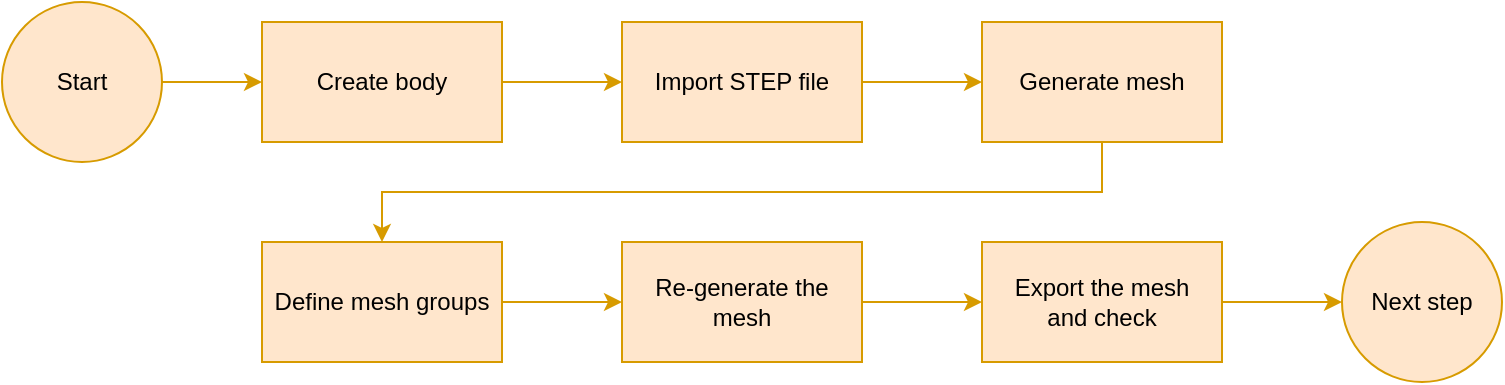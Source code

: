 <mxfile version="24.7.8">
  <diagram name="Page-1" id="8ygVgKS2C3aUO1lQIzyz">
    <mxGraphModel dx="2022" dy="1203" grid="1" gridSize="10" guides="1" tooltips="1" connect="1" arrows="1" fold="1" page="1" pageScale="1" pageWidth="850" pageHeight="1100" math="0" shadow="0">
      <root>
        <mxCell id="0" />
        <mxCell id="1" parent="0" />
        <mxCell id="9AXBvBu898958EGjWWhA-10" style="edgeStyle=orthogonalEdgeStyle;rounded=0;orthogonalLoop=1;jettySize=auto;html=1;exitX=1;exitY=0.5;exitDx=0;exitDy=0;entryX=0;entryY=0.5;entryDx=0;entryDy=0;fillColor=#ffe6cc;strokeColor=#d79b00;" edge="1" parent="1" source="9AXBvBu898958EGjWWhA-1" target="9AXBvBu898958EGjWWhA-2">
          <mxGeometry relative="1" as="geometry" />
        </mxCell>
        <mxCell id="9AXBvBu898958EGjWWhA-1" value="Start" style="ellipse;whiteSpace=wrap;html=1;aspect=fixed;fillColor=#ffe6cc;strokeColor=#d79b00;" vertex="1" parent="1">
          <mxGeometry x="30" y="480" width="80" height="80" as="geometry" />
        </mxCell>
        <mxCell id="9AXBvBu898958EGjWWhA-11" style="edgeStyle=orthogonalEdgeStyle;rounded=0;orthogonalLoop=1;jettySize=auto;html=1;exitX=1;exitY=0.5;exitDx=0;exitDy=0;entryX=0;entryY=0.5;entryDx=0;entryDy=0;fillColor=#ffe6cc;strokeColor=#d79b00;" edge="1" parent="1" source="9AXBvBu898958EGjWWhA-2" target="9AXBvBu898958EGjWWhA-3">
          <mxGeometry relative="1" as="geometry" />
        </mxCell>
        <mxCell id="9AXBvBu898958EGjWWhA-2" value="Create body" style="rounded=0;whiteSpace=wrap;html=1;fillColor=#ffe6cc;strokeColor=#d79b00;" vertex="1" parent="1">
          <mxGeometry x="160" y="490" width="120" height="60" as="geometry" />
        </mxCell>
        <mxCell id="9AXBvBu898958EGjWWhA-12" style="edgeStyle=orthogonalEdgeStyle;rounded=0;orthogonalLoop=1;jettySize=auto;html=1;exitX=1;exitY=0.5;exitDx=0;exitDy=0;entryX=0;entryY=0.5;entryDx=0;entryDy=0;fillColor=#ffe6cc;strokeColor=#d79b00;" edge="1" parent="1" source="9AXBvBu898958EGjWWhA-3" target="9AXBvBu898958EGjWWhA-4">
          <mxGeometry relative="1" as="geometry" />
        </mxCell>
        <mxCell id="9AXBvBu898958EGjWWhA-3" value="Import STEP file" style="rounded=0;whiteSpace=wrap;html=1;fillColor=#ffe6cc;strokeColor=#d79b00;" vertex="1" parent="1">
          <mxGeometry x="340" y="490" width="120" height="60" as="geometry" />
        </mxCell>
        <mxCell id="9AXBvBu898958EGjWWhA-13" style="edgeStyle=orthogonalEdgeStyle;rounded=0;orthogonalLoop=1;jettySize=auto;html=1;exitX=0.5;exitY=1;exitDx=0;exitDy=0;entryX=0.5;entryY=0;entryDx=0;entryDy=0;fillColor=#ffe6cc;strokeColor=#d79b00;" edge="1" parent="1" source="9AXBvBu898958EGjWWhA-4" target="9AXBvBu898958EGjWWhA-5">
          <mxGeometry relative="1" as="geometry" />
        </mxCell>
        <mxCell id="9AXBvBu898958EGjWWhA-4" value="Generate mesh" style="rounded=0;whiteSpace=wrap;html=1;fillColor=#ffe6cc;strokeColor=#d79b00;" vertex="1" parent="1">
          <mxGeometry x="520" y="490" width="120" height="60" as="geometry" />
        </mxCell>
        <mxCell id="9AXBvBu898958EGjWWhA-14" style="edgeStyle=orthogonalEdgeStyle;rounded=0;orthogonalLoop=1;jettySize=auto;html=1;exitX=1;exitY=0.5;exitDx=0;exitDy=0;entryX=0;entryY=0.5;entryDx=0;entryDy=0;fillColor=#ffe6cc;strokeColor=#d79b00;" edge="1" parent="1" source="9AXBvBu898958EGjWWhA-5" target="9AXBvBu898958EGjWWhA-6">
          <mxGeometry relative="1" as="geometry" />
        </mxCell>
        <mxCell id="9AXBvBu898958EGjWWhA-5" value="Define mesh groups" style="rounded=0;whiteSpace=wrap;html=1;fillColor=#ffe6cc;strokeColor=#d79b00;" vertex="1" parent="1">
          <mxGeometry x="160" y="600" width="120" height="60" as="geometry" />
        </mxCell>
        <mxCell id="9AXBvBu898958EGjWWhA-15" style="edgeStyle=orthogonalEdgeStyle;rounded=0;orthogonalLoop=1;jettySize=auto;html=1;exitX=1;exitY=0.5;exitDx=0;exitDy=0;entryX=0;entryY=0.5;entryDx=0;entryDy=0;fillColor=#ffe6cc;strokeColor=#d79b00;" edge="1" parent="1" source="9AXBvBu898958EGjWWhA-6" target="9AXBvBu898958EGjWWhA-7">
          <mxGeometry relative="1" as="geometry" />
        </mxCell>
        <mxCell id="9AXBvBu898958EGjWWhA-6" value="Re-generate the mesh" style="rounded=0;whiteSpace=wrap;html=1;fillColor=#ffe6cc;strokeColor=#d79b00;" vertex="1" parent="1">
          <mxGeometry x="340" y="600" width="120" height="60" as="geometry" />
        </mxCell>
        <mxCell id="9AXBvBu898958EGjWWhA-16" style="edgeStyle=orthogonalEdgeStyle;rounded=0;orthogonalLoop=1;jettySize=auto;html=1;exitX=1;exitY=0.5;exitDx=0;exitDy=0;entryX=0;entryY=0.5;entryDx=0;entryDy=0;fillColor=#ffe6cc;strokeColor=#d79b00;" edge="1" parent="1" source="9AXBvBu898958EGjWWhA-7" target="9AXBvBu898958EGjWWhA-9">
          <mxGeometry relative="1" as="geometry" />
        </mxCell>
        <mxCell id="9AXBvBu898958EGjWWhA-7" value="Export the mesh&lt;br&gt;&lt;div&gt;and check&lt;/div&gt;" style="rounded=0;whiteSpace=wrap;html=1;fillColor=#ffe6cc;strokeColor=#d79b00;" vertex="1" parent="1">
          <mxGeometry x="520" y="600" width="120" height="60" as="geometry" />
        </mxCell>
        <mxCell id="9AXBvBu898958EGjWWhA-9" value="Next step" style="ellipse;whiteSpace=wrap;html=1;aspect=fixed;fillColor=#ffe6cc;strokeColor=#d79b00;" vertex="1" parent="1">
          <mxGeometry x="700" y="590" width="80" height="80" as="geometry" />
        </mxCell>
      </root>
    </mxGraphModel>
  </diagram>
</mxfile>
